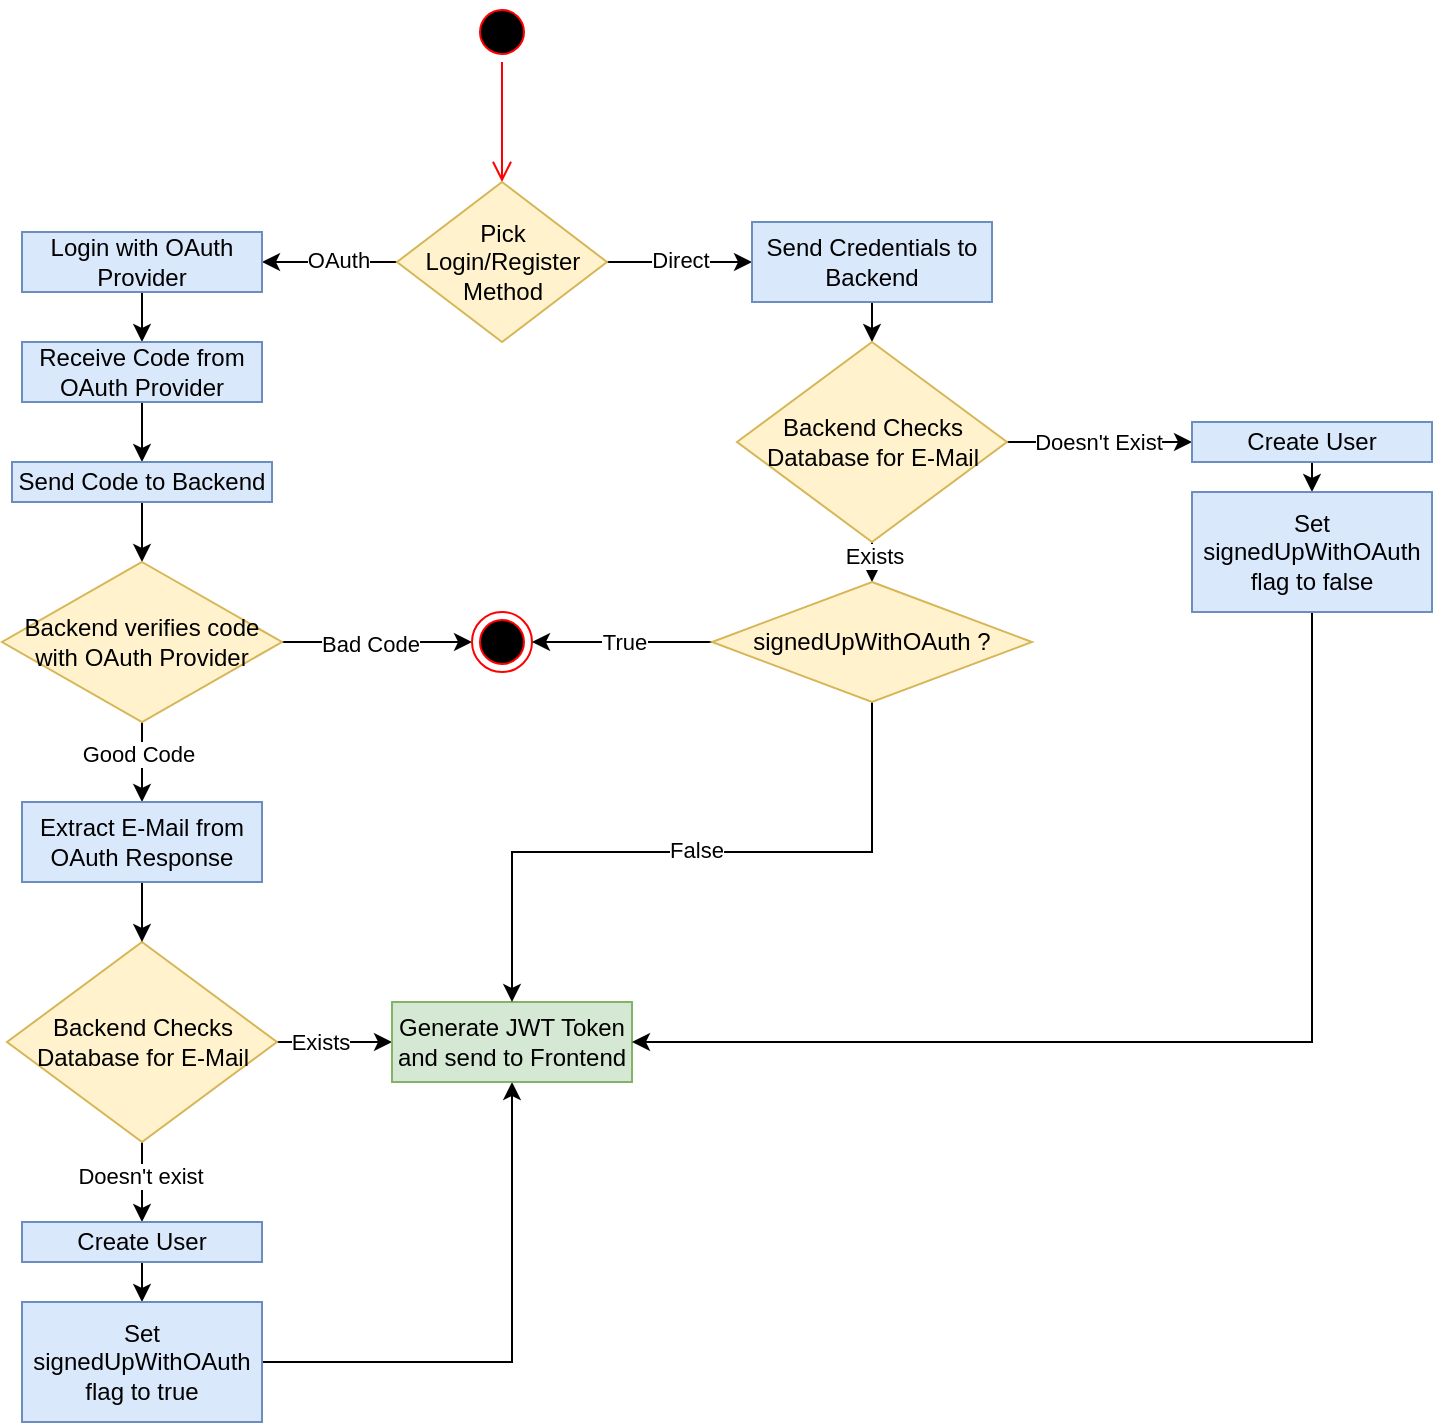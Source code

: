 <mxfile version="26.0.16">
  <diagram name="Page-1" id="e7e014a7-5840-1c2e-5031-d8a46d1fe8dd">
    <mxGraphModel dx="683" dy="404" grid="1" gridSize="10" guides="1" tooltips="1" connect="1" arrows="1" fold="1" page="1" pageScale="1" pageWidth="1169" pageHeight="1800" background="none" math="0" shadow="0">
      <root>
        <mxCell id="0" />
        <mxCell id="1" parent="0" />
        <mxCell id="F_n4evBOp1gzA66uCsy6-42" value="" style="ellipse;html=1;shape=startState;fillColor=#000000;strokeColor=#ff0000;" parent="1" vertex="1">
          <mxGeometry x="570" y="70" width="30" height="30" as="geometry" />
        </mxCell>
        <mxCell id="F_n4evBOp1gzA66uCsy6-43" value="" style="edgeStyle=orthogonalEdgeStyle;html=1;verticalAlign=bottom;endArrow=open;endSize=8;strokeColor=#ff0000;rounded=0;entryX=0.5;entryY=0;entryDx=0;entryDy=0;" parent="1" source="F_n4evBOp1gzA66uCsy6-42" target="F_n4evBOp1gzA66uCsy6-45" edge="1">
          <mxGeometry relative="1" as="geometry">
            <mxPoint x="585" y="180" as="targetPoint" />
          </mxGeometry>
        </mxCell>
        <mxCell id="F_n4evBOp1gzA66uCsy6-48" style="edgeStyle=orthogonalEdgeStyle;rounded=0;orthogonalLoop=1;jettySize=auto;html=1;exitX=0;exitY=0.5;exitDx=0;exitDy=0;entryX=1;entryY=0.5;entryDx=0;entryDy=0;" parent="1" source="F_n4evBOp1gzA66uCsy6-45" target="F_n4evBOp1gzA66uCsy6-47" edge="1">
          <mxGeometry relative="1" as="geometry" />
        </mxCell>
        <mxCell id="F_n4evBOp1gzA66uCsy6-51" value="OAuth" style="edgeLabel;html=1;align=center;verticalAlign=middle;resizable=0;points=[];" parent="F_n4evBOp1gzA66uCsy6-48" vertex="1" connectable="0">
          <mxGeometry x="-0.13" y="-1" relative="1" as="geometry">
            <mxPoint as="offset" />
          </mxGeometry>
        </mxCell>
        <mxCell id="F_n4evBOp1gzA66uCsy6-99" style="edgeStyle=orthogonalEdgeStyle;rounded=0;orthogonalLoop=1;jettySize=auto;html=1;exitX=1;exitY=0.5;exitDx=0;exitDy=0;entryX=0;entryY=0.5;entryDx=0;entryDy=0;" parent="1" source="F_n4evBOp1gzA66uCsy6-45" target="F_n4evBOp1gzA66uCsy6-98" edge="1">
          <mxGeometry relative="1" as="geometry" />
        </mxCell>
        <mxCell id="F_n4evBOp1gzA66uCsy6-101" value="Direct" style="edgeLabel;html=1;align=center;verticalAlign=middle;resizable=0;points=[];" parent="F_n4evBOp1gzA66uCsy6-99" vertex="1" connectable="0">
          <mxGeometry y="1" relative="1" as="geometry">
            <mxPoint as="offset" />
          </mxGeometry>
        </mxCell>
        <mxCell id="F_n4evBOp1gzA66uCsy6-45" value="Pick Login/Register Method" style="rhombus;whiteSpace=wrap;html=1;fillColor=#fff2cc;strokeColor=#d6b656;" parent="1" vertex="1">
          <mxGeometry x="532.5" y="160" width="105" height="80" as="geometry" />
        </mxCell>
        <mxCell id="F_n4evBOp1gzA66uCsy6-76" style="edgeStyle=orthogonalEdgeStyle;rounded=0;orthogonalLoop=1;jettySize=auto;html=1;exitX=0.5;exitY=1;exitDx=0;exitDy=0;entryX=0.5;entryY=0;entryDx=0;entryDy=0;" parent="1" source="F_n4evBOp1gzA66uCsy6-47" target="F_n4evBOp1gzA66uCsy6-56" edge="1">
          <mxGeometry relative="1" as="geometry" />
        </mxCell>
        <mxCell id="F_n4evBOp1gzA66uCsy6-47" value="Login with OAuth Provider" style="rounded=0;whiteSpace=wrap;html=1;fillColor=#dae8fc;strokeColor=#6c8ebf;" parent="1" vertex="1">
          <mxGeometry x="345" y="185" width="120" height="30" as="geometry" />
        </mxCell>
        <mxCell id="F_n4evBOp1gzA66uCsy6-64" style="edgeStyle=orthogonalEdgeStyle;rounded=0;orthogonalLoop=1;jettySize=auto;html=1;exitX=0.5;exitY=1;exitDx=0;exitDy=0;entryX=0.5;entryY=0;entryDx=0;entryDy=0;" parent="1" source="F_n4evBOp1gzA66uCsy6-56" target="F_n4evBOp1gzA66uCsy6-63" edge="1">
          <mxGeometry relative="1" as="geometry" />
        </mxCell>
        <mxCell id="F_n4evBOp1gzA66uCsy6-56" value="Receive Code from OAuth Provider" style="html=1;whiteSpace=wrap;fillColor=#dae8fc;strokeColor=#6c8ebf;" parent="1" vertex="1">
          <mxGeometry x="345" y="240" width="120" height="30" as="geometry" />
        </mxCell>
        <mxCell id="F_n4evBOp1gzA66uCsy6-67" style="edgeStyle=orthogonalEdgeStyle;rounded=0;orthogonalLoop=1;jettySize=auto;html=1;exitX=0.5;exitY=1;exitDx=0;exitDy=0;entryX=0.5;entryY=0;entryDx=0;entryDy=0;" parent="1" source="F_n4evBOp1gzA66uCsy6-63" target="F_n4evBOp1gzA66uCsy6-68" edge="1">
          <mxGeometry relative="1" as="geometry">
            <mxPoint x="405" y="503" as="targetPoint" />
          </mxGeometry>
        </mxCell>
        <mxCell id="F_n4evBOp1gzA66uCsy6-63" value="Send Code to Backend" style="rounded=0;whiteSpace=wrap;html=1;fillColor=#dae8fc;strokeColor=#6c8ebf;" parent="1" vertex="1">
          <mxGeometry x="340" y="300" width="130" height="20" as="geometry" />
        </mxCell>
        <mxCell id="F_n4evBOp1gzA66uCsy6-80" style="edgeStyle=orthogonalEdgeStyle;rounded=0;orthogonalLoop=1;jettySize=auto;html=1;exitX=0.5;exitY=1;exitDx=0;exitDy=0;entryX=0.5;entryY=0;entryDx=0;entryDy=0;" parent="1" source="F_n4evBOp1gzA66uCsy6-68" target="2ArCWnQMvwFnK3Tv2v65-1" edge="1">
          <mxGeometry relative="1" as="geometry">
            <mxPoint x="405" y="470" as="targetPoint" />
          </mxGeometry>
        </mxCell>
        <mxCell id="F_n4evBOp1gzA66uCsy6-83" value="Good Code" style="edgeLabel;html=1;align=center;verticalAlign=middle;resizable=0;points=[];" parent="F_n4evBOp1gzA66uCsy6-80" vertex="1" connectable="0">
          <mxGeometry x="-0.217" y="-2" relative="1" as="geometry">
            <mxPoint as="offset" />
          </mxGeometry>
        </mxCell>
        <mxCell id="F_n4evBOp1gzA66uCsy6-91" style="edgeStyle=orthogonalEdgeStyle;rounded=0;orthogonalLoop=1;jettySize=auto;html=1;exitX=1;exitY=0.5;exitDx=0;exitDy=0;" parent="1" source="F_n4evBOp1gzA66uCsy6-68" target="F_n4evBOp1gzA66uCsy6-92" edge="1">
          <mxGeometry relative="1" as="geometry">
            <mxPoint x="525" y="389.833" as="targetPoint" />
          </mxGeometry>
        </mxCell>
        <mxCell id="F_n4evBOp1gzA66uCsy6-93" value="Bad Code" style="edgeLabel;html=1;align=center;verticalAlign=middle;resizable=0;points=[];" parent="F_n4evBOp1gzA66uCsy6-91" vertex="1" connectable="0">
          <mxGeometry x="-0.083" y="-1" relative="1" as="geometry">
            <mxPoint as="offset" />
          </mxGeometry>
        </mxCell>
        <mxCell id="F_n4evBOp1gzA66uCsy6-68" value="Backend verifies code with OAuth Provider" style="rhombus;whiteSpace=wrap;html=1;fillColor=#fff2cc;strokeColor=#d6b656;" parent="1" vertex="1">
          <mxGeometry x="335" y="350" width="140" height="80" as="geometry" />
        </mxCell>
        <mxCell id="F_n4evBOp1gzA66uCsy6-85" style="edgeStyle=orthogonalEdgeStyle;rounded=0;orthogonalLoop=1;jettySize=auto;html=1;exitX=0.5;exitY=1;exitDx=0;exitDy=0;entryX=0.5;entryY=0;entryDx=0;entryDy=0;" parent="1" source="F_n4evBOp1gzA66uCsy6-75" target="F_n4evBOp1gzA66uCsy6-84" edge="1">
          <mxGeometry relative="1" as="geometry" />
        </mxCell>
        <mxCell id="F_n4evBOp1gzA66uCsy6-86" value="Doesn&#39;t exist" style="edgeLabel;html=1;align=center;verticalAlign=middle;resizable=0;points=[];" parent="F_n4evBOp1gzA66uCsy6-85" vertex="1" connectable="0">
          <mxGeometry x="-0.148" y="-1" relative="1" as="geometry">
            <mxPoint as="offset" />
          </mxGeometry>
        </mxCell>
        <mxCell id="F_n4evBOp1gzA66uCsy6-96" style="edgeStyle=orthogonalEdgeStyle;rounded=0;orthogonalLoop=1;jettySize=auto;html=1;exitX=1;exitY=0.5;exitDx=0;exitDy=0;entryX=0;entryY=0.5;entryDx=0;entryDy=0;" parent="1" source="F_n4evBOp1gzA66uCsy6-75" target="F_n4evBOp1gzA66uCsy6-95" edge="1">
          <mxGeometry relative="1" as="geometry" />
        </mxCell>
        <mxCell id="F_n4evBOp1gzA66uCsy6-97" value="Exists" style="edgeLabel;html=1;align=center;verticalAlign=middle;resizable=0;points=[];" parent="F_n4evBOp1gzA66uCsy6-96" vertex="1" connectable="0">
          <mxGeometry x="-0.275" relative="1" as="geometry">
            <mxPoint as="offset" />
          </mxGeometry>
        </mxCell>
        <mxCell id="F_n4evBOp1gzA66uCsy6-75" value="Backend Checks Database for E-Mail" style="rhombus;whiteSpace=wrap;html=1;fillColor=#fff2cc;strokeColor=#d6b656;" parent="1" vertex="1">
          <mxGeometry x="337.5" y="540" width="135" height="100" as="geometry" />
        </mxCell>
        <mxCell id="F_n4evBOp1gzA66uCsy6-90" style="edgeStyle=orthogonalEdgeStyle;rounded=0;orthogonalLoop=1;jettySize=auto;html=1;exitX=0.5;exitY=1;exitDx=0;exitDy=0;entryX=0.5;entryY=0;entryDx=0;entryDy=0;" parent="1" source="F_n4evBOp1gzA66uCsy6-84" target="F_n4evBOp1gzA66uCsy6-88" edge="1">
          <mxGeometry relative="1" as="geometry" />
        </mxCell>
        <mxCell id="F_n4evBOp1gzA66uCsy6-84" value="Create User" style="rounded=0;whiteSpace=wrap;html=1;fillColor=#dae8fc;strokeColor=#6c8ebf;" parent="1" vertex="1">
          <mxGeometry x="345" y="680" width="120" height="20" as="geometry" />
        </mxCell>
        <mxCell id="F_n4evBOp1gzA66uCsy6-109" style="edgeStyle=orthogonalEdgeStyle;rounded=0;orthogonalLoop=1;jettySize=auto;html=1;exitX=1;exitY=0.5;exitDx=0;exitDy=0;entryX=0.5;entryY=1;entryDx=0;entryDy=0;" parent="1" source="F_n4evBOp1gzA66uCsy6-88" target="F_n4evBOp1gzA66uCsy6-95" edge="1">
          <mxGeometry relative="1" as="geometry" />
        </mxCell>
        <mxCell id="F_n4evBOp1gzA66uCsy6-88" value="Set signedUpWithOAuth flag to true" style="rounded=0;whiteSpace=wrap;html=1;fillColor=#dae8fc;strokeColor=#6c8ebf;" parent="1" vertex="1">
          <mxGeometry x="345" y="720" width="120" height="60" as="geometry" />
        </mxCell>
        <mxCell id="F_n4evBOp1gzA66uCsy6-92" value="" style="ellipse;html=1;shape=endState;fillColor=#000000;strokeColor=#ff0000;" parent="1" vertex="1">
          <mxGeometry x="570" y="375.003" width="30" height="30" as="geometry" />
        </mxCell>
        <mxCell id="F_n4evBOp1gzA66uCsy6-95" value="Generate JWT Token and send to Frontend" style="rounded=0;whiteSpace=wrap;html=1;fillColor=#d5e8d4;strokeColor=#82b366;" parent="1" vertex="1">
          <mxGeometry x="530" y="570" width="120" height="40" as="geometry" />
        </mxCell>
        <mxCell id="F_n4evBOp1gzA66uCsy6-119" style="edgeStyle=orthogonalEdgeStyle;rounded=0;orthogonalLoop=1;jettySize=auto;html=1;exitX=0.5;exitY=1;exitDx=0;exitDy=0;entryX=0.5;entryY=0;entryDx=0;entryDy=0;" parent="1" source="F_n4evBOp1gzA66uCsy6-98" target="F_n4evBOp1gzA66uCsy6-111" edge="1">
          <mxGeometry relative="1" as="geometry" />
        </mxCell>
        <mxCell id="F_n4evBOp1gzA66uCsy6-98" value="Send Credentials to Backend" style="rounded=0;whiteSpace=wrap;html=1;fillColor=#dae8fc;strokeColor=#6c8ebf;" parent="1" vertex="1">
          <mxGeometry x="710" y="180" width="120" height="40" as="geometry" />
        </mxCell>
        <mxCell id="F_n4evBOp1gzA66uCsy6-120" style="edgeStyle=orthogonalEdgeStyle;rounded=0;orthogonalLoop=1;jettySize=auto;html=1;exitX=1;exitY=0.5;exitDx=0;exitDy=0;entryX=0;entryY=0.5;entryDx=0;entryDy=0;" parent="1" source="F_n4evBOp1gzA66uCsy6-111" target="F_n4evBOp1gzA66uCsy6-113" edge="1">
          <mxGeometry relative="1" as="geometry" />
        </mxCell>
        <mxCell id="F_n4evBOp1gzA66uCsy6-122" value="Doesn&#39;t Exist" style="edgeLabel;html=1;align=center;verticalAlign=middle;resizable=0;points=[];" parent="F_n4evBOp1gzA66uCsy6-120" vertex="1" connectable="0">
          <mxGeometry x="-0.027" relative="1" as="geometry">
            <mxPoint as="offset" />
          </mxGeometry>
        </mxCell>
        <mxCell id="F_n4evBOp1gzA66uCsy6-124" style="edgeStyle=orthogonalEdgeStyle;rounded=0;orthogonalLoop=1;jettySize=auto;html=1;exitX=0.5;exitY=1;exitDx=0;exitDy=0;entryX=0.5;entryY=0;entryDx=0;entryDy=0;" parent="1" source="F_n4evBOp1gzA66uCsy6-111" target="F_n4evBOp1gzA66uCsy6-123" edge="1">
          <mxGeometry relative="1" as="geometry" />
        </mxCell>
        <mxCell id="F_n4evBOp1gzA66uCsy6-125" value="Exists" style="edgeLabel;html=1;align=center;verticalAlign=middle;resizable=0;points=[];" parent="F_n4evBOp1gzA66uCsy6-124" vertex="1" connectable="0">
          <mxGeometry x="-0.304" y="1" relative="1" as="geometry">
            <mxPoint as="offset" />
          </mxGeometry>
        </mxCell>
        <mxCell id="F_n4evBOp1gzA66uCsy6-111" value="Backend Checks Database for E-Mail" style="rhombus;whiteSpace=wrap;html=1;fillColor=#fff2cc;strokeColor=#d6b656;" parent="1" vertex="1">
          <mxGeometry x="702.5" y="240" width="135" height="100" as="geometry" />
        </mxCell>
        <mxCell id="F_n4evBOp1gzA66uCsy6-117" style="edgeStyle=orthogonalEdgeStyle;rounded=0;orthogonalLoop=1;jettySize=auto;html=1;exitX=0.5;exitY=1;exitDx=0;exitDy=0;entryX=0.5;entryY=0;entryDx=0;entryDy=0;" parent="1" source="F_n4evBOp1gzA66uCsy6-113" target="F_n4evBOp1gzA66uCsy6-114" edge="1">
          <mxGeometry relative="1" as="geometry" />
        </mxCell>
        <mxCell id="F_n4evBOp1gzA66uCsy6-113" value="Create User" style="rounded=0;whiteSpace=wrap;html=1;fillColor=#dae8fc;strokeColor=#6c8ebf;" parent="1" vertex="1">
          <mxGeometry x="930" y="280" width="120" height="20" as="geometry" />
        </mxCell>
        <mxCell id="F_n4evBOp1gzA66uCsy6-129" style="edgeStyle=orthogonalEdgeStyle;rounded=0;orthogonalLoop=1;jettySize=auto;html=1;exitX=0.5;exitY=1;exitDx=0;exitDy=0;entryX=1;entryY=0.5;entryDx=0;entryDy=0;" parent="1" source="F_n4evBOp1gzA66uCsy6-114" target="F_n4evBOp1gzA66uCsy6-95" edge="1">
          <mxGeometry relative="1" as="geometry" />
        </mxCell>
        <mxCell id="F_n4evBOp1gzA66uCsy6-114" value="Set signedUpWithOAuth flag to false" style="rounded=0;whiteSpace=wrap;html=1;fillColor=#dae8fc;strokeColor=#6c8ebf;" parent="1" vertex="1">
          <mxGeometry x="930" y="315" width="120" height="60" as="geometry" />
        </mxCell>
        <mxCell id="F_n4evBOp1gzA66uCsy6-126" style="edgeStyle=orthogonalEdgeStyle;rounded=0;orthogonalLoop=1;jettySize=auto;html=1;exitX=0;exitY=0.5;exitDx=0;exitDy=0;entryX=1;entryY=0.5;entryDx=0;entryDy=0;" parent="1" source="F_n4evBOp1gzA66uCsy6-123" target="F_n4evBOp1gzA66uCsy6-92" edge="1">
          <mxGeometry relative="1" as="geometry" />
        </mxCell>
        <mxCell id="F_n4evBOp1gzA66uCsy6-128" value="True" style="edgeLabel;html=1;align=center;verticalAlign=middle;resizable=0;points=[];" parent="F_n4evBOp1gzA66uCsy6-126" vertex="1" connectable="0">
          <mxGeometry x="-0.018" relative="1" as="geometry">
            <mxPoint as="offset" />
          </mxGeometry>
        </mxCell>
        <mxCell id="F_n4evBOp1gzA66uCsy6-130" style="edgeStyle=orthogonalEdgeStyle;rounded=0;orthogonalLoop=1;jettySize=auto;html=1;exitX=0.5;exitY=1;exitDx=0;exitDy=0;entryX=0.5;entryY=0;entryDx=0;entryDy=0;" parent="1" source="F_n4evBOp1gzA66uCsy6-123" target="F_n4evBOp1gzA66uCsy6-95" edge="1">
          <mxGeometry relative="1" as="geometry" />
        </mxCell>
        <mxCell id="F_n4evBOp1gzA66uCsy6-132" value="False" style="edgeLabel;html=1;align=center;verticalAlign=middle;resizable=0;points=[];" parent="F_n4evBOp1gzA66uCsy6-130" vertex="1" connectable="0">
          <mxGeometry x="-0.013" y="-1" relative="1" as="geometry">
            <mxPoint as="offset" />
          </mxGeometry>
        </mxCell>
        <mxCell id="F_n4evBOp1gzA66uCsy6-123" value="signedUpWithOAuth ?" style="rhombus;whiteSpace=wrap;html=1;fillColor=#fff2cc;strokeColor=#d6b656;" parent="1" vertex="1">
          <mxGeometry x="690" y="360" width="160" height="60" as="geometry" />
        </mxCell>
        <mxCell id="2ArCWnQMvwFnK3Tv2v65-3" style="edgeStyle=orthogonalEdgeStyle;rounded=0;orthogonalLoop=1;jettySize=auto;html=1;exitX=0.5;exitY=1;exitDx=0;exitDy=0;entryX=0.5;entryY=0;entryDx=0;entryDy=0;" edge="1" parent="1" source="2ArCWnQMvwFnK3Tv2v65-1" target="F_n4evBOp1gzA66uCsy6-75">
          <mxGeometry relative="1" as="geometry" />
        </mxCell>
        <mxCell id="2ArCWnQMvwFnK3Tv2v65-1" value="Extract E-Mail from OAuth Response" style="rounded=0;whiteSpace=wrap;html=1;fillColor=#dae8fc;strokeColor=#6c8ebf;" vertex="1" parent="1">
          <mxGeometry x="345" y="470" width="120" height="40" as="geometry" />
        </mxCell>
      </root>
    </mxGraphModel>
  </diagram>
</mxfile>
